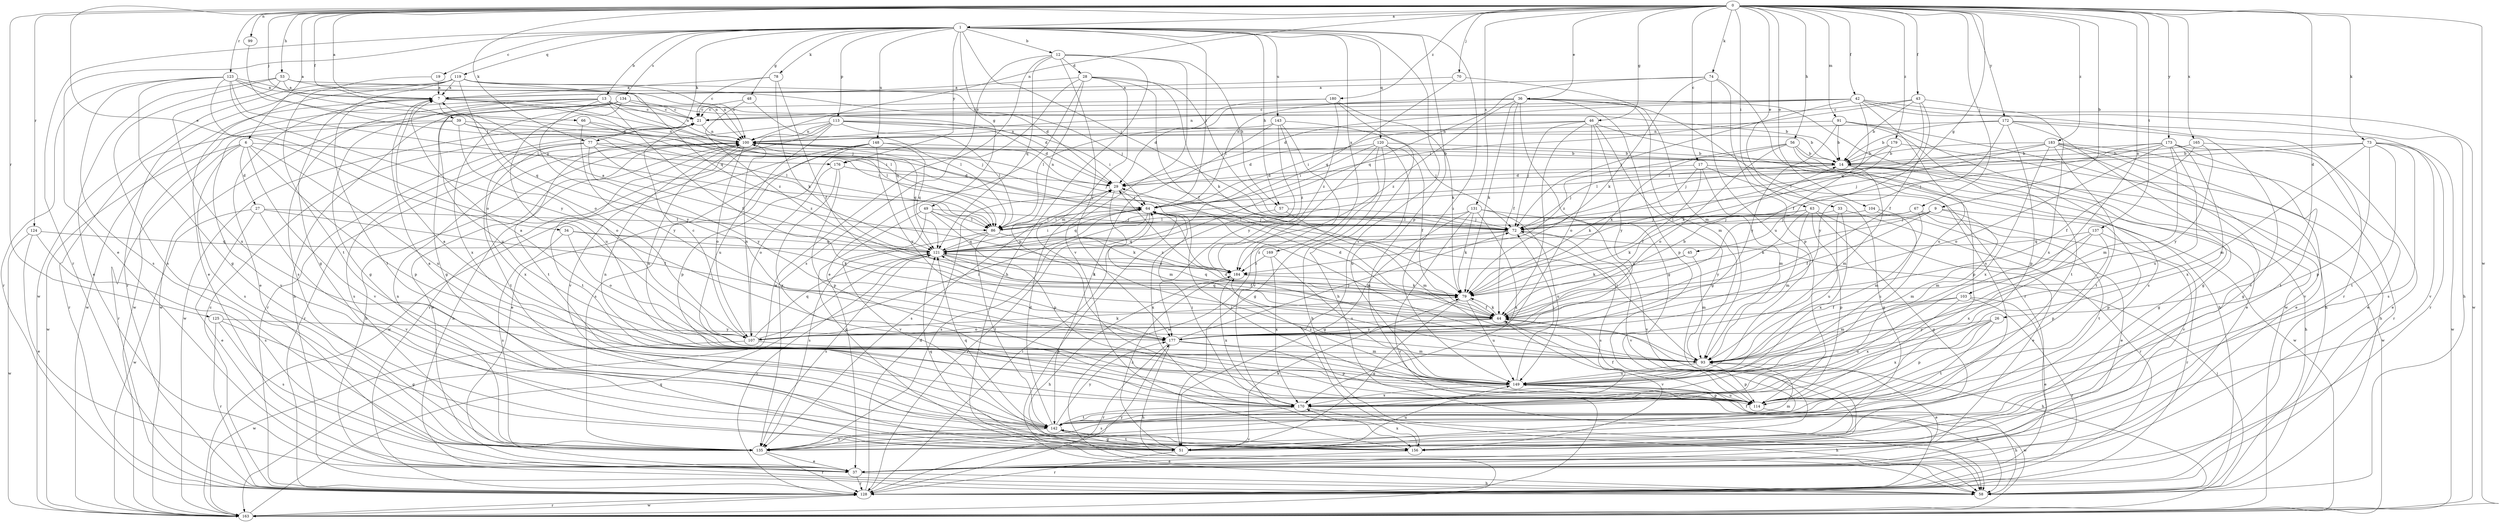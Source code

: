 strict digraph  {
0;
1;
6;
7;
9;
12;
13;
14;
17;
19;
21;
26;
27;
28;
29;
33;
34;
36;
37;
39;
42;
43;
44;
45;
46;
48;
49;
51;
53;
56;
57;
58;
63;
64;
66;
67;
70;
72;
73;
74;
77;
78;
79;
86;
91;
93;
99;
100;
103;
104;
107;
113;
114;
119;
120;
121;
123;
124;
125;
128;
131;
134;
135;
137;
142;
143;
148;
149;
156;
163;
165;
169;
170;
172;
173;
176;
177;
179;
180;
183;
184;
0 -> 1  [label=a];
0 -> 6  [label=a];
0 -> 7  [label=a];
0 -> 9  [label=b];
0 -> 17  [label=c];
0 -> 26  [label=d];
0 -> 33  [label=e];
0 -> 34  [label=e];
0 -> 36  [label=e];
0 -> 39  [label=f];
0 -> 42  [label=f];
0 -> 43  [label=f];
0 -> 45  [label=g];
0 -> 46  [label=g];
0 -> 53  [label=h];
0 -> 56  [label=h];
0 -> 63  [label=i];
0 -> 66  [label=j];
0 -> 67  [label=j];
0 -> 70  [label=j];
0 -> 73  [label=k];
0 -> 74  [label=k];
0 -> 77  [label=k];
0 -> 91  [label=m];
0 -> 99  [label=n];
0 -> 100  [label=n];
0 -> 103  [label=o];
0 -> 104  [label=o];
0 -> 123  [label=r];
0 -> 124  [label=r];
0 -> 125  [label=r];
0 -> 131  [label=s];
0 -> 137  [label=t];
0 -> 163  [label=w];
0 -> 165  [label=x];
0 -> 172  [label=y];
0 -> 173  [label=y];
0 -> 179  [label=z];
0 -> 180  [label=z];
0 -> 183  [label=z];
1 -> 12  [label=b];
1 -> 13  [label=b];
1 -> 19  [label=c];
1 -> 37  [label=e];
1 -> 48  [label=g];
1 -> 49  [label=g];
1 -> 57  [label=h];
1 -> 64  [label=i];
1 -> 72  [label=j];
1 -> 77  [label=k];
1 -> 78  [label=k];
1 -> 113  [label=p];
1 -> 114  [label=p];
1 -> 119  [label=q];
1 -> 120  [label=q];
1 -> 128  [label=r];
1 -> 134  [label=s];
1 -> 143  [label=u];
1 -> 148  [label=u];
1 -> 149  [label=u];
1 -> 156  [label=v];
1 -> 169  [label=x];
1 -> 176  [label=y];
6 -> 27  [label=d];
6 -> 114  [label=p];
6 -> 128  [label=r];
6 -> 135  [label=s];
6 -> 149  [label=u];
6 -> 156  [label=v];
6 -> 163  [label=w];
6 -> 176  [label=y];
7 -> 21  [label=c];
7 -> 37  [label=e];
7 -> 72  [label=j];
7 -> 86  [label=l];
7 -> 121  [label=q];
7 -> 142  [label=t];
7 -> 163  [label=w];
9 -> 44  [label=f];
9 -> 72  [label=j];
9 -> 79  [label=k];
9 -> 86  [label=l];
9 -> 93  [label=m];
9 -> 114  [label=p];
12 -> 28  [label=d];
12 -> 57  [label=h];
12 -> 58  [label=h];
12 -> 121  [label=q];
12 -> 156  [label=v];
12 -> 163  [label=w];
12 -> 176  [label=y];
12 -> 177  [label=y];
13 -> 14  [label=b];
13 -> 21  [label=c];
13 -> 44  [label=f];
13 -> 51  [label=g];
13 -> 100  [label=n];
13 -> 121  [label=q];
13 -> 135  [label=s];
13 -> 149  [label=u];
13 -> 163  [label=w];
13 -> 177  [label=y];
14 -> 29  [label=d];
14 -> 51  [label=g];
14 -> 58  [label=h];
14 -> 72  [label=j];
14 -> 93  [label=m];
14 -> 163  [label=w];
17 -> 29  [label=d];
17 -> 44  [label=f];
17 -> 51  [label=g];
17 -> 79  [label=k];
17 -> 93  [label=m];
17 -> 163  [label=w];
19 -> 7  [label=a];
19 -> 142  [label=t];
21 -> 100  [label=n];
21 -> 128  [label=r];
21 -> 163  [label=w];
26 -> 114  [label=p];
26 -> 142  [label=t];
26 -> 149  [label=u];
26 -> 170  [label=x];
26 -> 177  [label=y];
27 -> 37  [label=e];
27 -> 44  [label=f];
27 -> 86  [label=l];
27 -> 156  [label=v];
27 -> 163  [label=w];
28 -> 7  [label=a];
28 -> 37  [label=e];
28 -> 44  [label=f];
28 -> 72  [label=j];
28 -> 79  [label=k];
28 -> 93  [label=m];
28 -> 114  [label=p];
28 -> 135  [label=s];
29 -> 64  [label=i];
29 -> 93  [label=m];
29 -> 100  [label=n];
29 -> 135  [label=s];
33 -> 86  [label=l];
33 -> 128  [label=r];
33 -> 149  [label=u];
33 -> 170  [label=x];
34 -> 79  [label=k];
34 -> 107  [label=o];
34 -> 121  [label=q];
34 -> 135  [label=s];
36 -> 21  [label=c];
36 -> 29  [label=d];
36 -> 44  [label=f];
36 -> 51  [label=g];
36 -> 64  [label=i];
36 -> 79  [label=k];
36 -> 93  [label=m];
36 -> 114  [label=p];
36 -> 128  [label=r];
36 -> 163  [label=w];
36 -> 184  [label=z];
37 -> 58  [label=h];
37 -> 128  [label=r];
39 -> 64  [label=i];
39 -> 86  [label=l];
39 -> 100  [label=n];
39 -> 107  [label=o];
39 -> 128  [label=r];
39 -> 156  [label=v];
42 -> 21  [label=c];
42 -> 29  [label=d];
42 -> 44  [label=f];
42 -> 58  [label=h];
42 -> 72  [label=j];
42 -> 100  [label=n];
42 -> 128  [label=r];
42 -> 149  [label=u];
42 -> 163  [label=w];
43 -> 14  [label=b];
43 -> 21  [label=c];
43 -> 44  [label=f];
43 -> 64  [label=i];
43 -> 121  [label=q];
43 -> 170  [label=x];
44 -> 14  [label=b];
44 -> 29  [label=d];
44 -> 58  [label=h];
44 -> 79  [label=k];
44 -> 107  [label=o];
44 -> 121  [label=q];
44 -> 156  [label=v];
44 -> 177  [label=y];
45 -> 79  [label=k];
45 -> 93  [label=m];
45 -> 184  [label=z];
46 -> 44  [label=f];
46 -> 51  [label=g];
46 -> 58  [label=h];
46 -> 64  [label=i];
46 -> 72  [label=j];
46 -> 100  [label=n];
46 -> 107  [label=o];
46 -> 177  [label=y];
48 -> 21  [label=c];
48 -> 86  [label=l];
48 -> 184  [label=z];
49 -> 51  [label=g];
49 -> 72  [label=j];
49 -> 79  [label=k];
49 -> 86  [label=l];
49 -> 114  [label=p];
49 -> 156  [label=v];
51 -> 79  [label=k];
51 -> 121  [label=q];
51 -> 128  [label=r];
51 -> 142  [label=t];
51 -> 149  [label=u];
51 -> 184  [label=z];
53 -> 7  [label=a];
53 -> 29  [label=d];
53 -> 37  [label=e];
53 -> 100  [label=n];
53 -> 135  [label=s];
53 -> 170  [label=x];
56 -> 14  [label=b];
56 -> 37  [label=e];
56 -> 79  [label=k];
56 -> 107  [label=o];
56 -> 114  [label=p];
56 -> 184  [label=z];
57 -> 72  [label=j];
57 -> 93  [label=m];
57 -> 170  [label=x];
58 -> 100  [label=n];
63 -> 37  [label=e];
63 -> 51  [label=g];
63 -> 72  [label=j];
63 -> 79  [label=k];
63 -> 93  [label=m];
63 -> 114  [label=p];
63 -> 177  [label=y];
64 -> 58  [label=h];
64 -> 72  [label=j];
64 -> 86  [label=l];
64 -> 93  [label=m];
64 -> 121  [label=q];
64 -> 128  [label=r];
64 -> 135  [label=s];
66 -> 86  [label=l];
66 -> 100  [label=n];
66 -> 177  [label=y];
67 -> 72  [label=j];
67 -> 86  [label=l];
67 -> 93  [label=m];
67 -> 142  [label=t];
67 -> 156  [label=v];
70 -> 7  [label=a];
70 -> 93  [label=m];
70 -> 121  [label=q];
72 -> 121  [label=q];
72 -> 135  [label=s];
72 -> 156  [label=v];
72 -> 184  [label=z];
73 -> 14  [label=b];
73 -> 64  [label=i];
73 -> 93  [label=m];
73 -> 114  [label=p];
73 -> 135  [label=s];
73 -> 142  [label=t];
73 -> 156  [label=v];
73 -> 163  [label=w];
74 -> 7  [label=a];
74 -> 79  [label=k];
74 -> 114  [label=p];
74 -> 121  [label=q];
74 -> 135  [label=s];
74 -> 149  [label=u];
77 -> 14  [label=b];
77 -> 64  [label=i];
77 -> 135  [label=s];
77 -> 142  [label=t];
77 -> 170  [label=x];
77 -> 177  [label=y];
77 -> 184  [label=z];
78 -> 7  [label=a];
78 -> 21  [label=c];
78 -> 44  [label=f];
78 -> 79  [label=k];
79 -> 44  [label=f];
79 -> 51  [label=g];
79 -> 121  [label=q];
79 -> 149  [label=u];
86 -> 64  [label=i];
86 -> 121  [label=q];
86 -> 135  [label=s];
86 -> 142  [label=t];
86 -> 184  [label=z];
91 -> 14  [label=b];
91 -> 58  [label=h];
91 -> 100  [label=n];
91 -> 135  [label=s];
91 -> 142  [label=t];
91 -> 177  [label=y];
93 -> 7  [label=a];
93 -> 29  [label=d];
93 -> 37  [label=e];
93 -> 64  [label=i];
93 -> 114  [label=p];
93 -> 149  [label=u];
99 -> 86  [label=l];
100 -> 14  [label=b];
100 -> 37  [label=e];
100 -> 58  [label=h];
100 -> 72  [label=j];
100 -> 107  [label=o];
100 -> 121  [label=q];
100 -> 128  [label=r];
100 -> 142  [label=t];
100 -> 149  [label=u];
103 -> 37  [label=e];
103 -> 44  [label=f];
103 -> 93  [label=m];
103 -> 128  [label=r];
103 -> 170  [label=x];
104 -> 37  [label=e];
104 -> 72  [label=j];
104 -> 149  [label=u];
107 -> 21  [label=c];
107 -> 64  [label=i];
107 -> 79  [label=k];
107 -> 93  [label=m];
107 -> 100  [label=n];
107 -> 121  [label=q];
107 -> 163  [label=w];
113 -> 14  [label=b];
113 -> 29  [label=d];
113 -> 64  [label=i];
113 -> 86  [label=l];
113 -> 100  [label=n];
113 -> 128  [label=r];
113 -> 142  [label=t];
113 -> 149  [label=u];
113 -> 156  [label=v];
114 -> 44  [label=f];
114 -> 58  [label=h];
114 -> 64  [label=i];
114 -> 149  [label=u];
119 -> 7  [label=a];
119 -> 37  [label=e];
119 -> 51  [label=g];
119 -> 72  [label=j];
119 -> 100  [label=n];
119 -> 107  [label=o];
119 -> 121  [label=q];
119 -> 128  [label=r];
119 -> 163  [label=w];
120 -> 14  [label=b];
120 -> 29  [label=d];
120 -> 44  [label=f];
120 -> 51  [label=g];
120 -> 58  [label=h];
120 -> 64  [label=i];
120 -> 149  [label=u];
120 -> 163  [label=w];
121 -> 7  [label=a];
121 -> 44  [label=f];
121 -> 64  [label=i];
121 -> 79  [label=k];
121 -> 128  [label=r];
121 -> 135  [label=s];
121 -> 184  [label=z];
123 -> 7  [label=a];
123 -> 51  [label=g];
123 -> 72  [label=j];
123 -> 86  [label=l];
123 -> 100  [label=n];
123 -> 107  [label=o];
123 -> 128  [label=r];
123 -> 135  [label=s];
123 -> 177  [label=y];
124 -> 37  [label=e];
124 -> 121  [label=q];
124 -> 135  [label=s];
124 -> 163  [label=w];
125 -> 51  [label=g];
125 -> 128  [label=r];
125 -> 135  [label=s];
125 -> 177  [label=y];
128 -> 21  [label=c];
128 -> 29  [label=d];
128 -> 44  [label=f];
128 -> 64  [label=i];
128 -> 163  [label=w];
128 -> 177  [label=y];
131 -> 51  [label=g];
131 -> 79  [label=k];
131 -> 86  [label=l];
131 -> 128  [label=r];
131 -> 149  [label=u];
131 -> 156  [label=v];
131 -> 170  [label=x];
134 -> 21  [label=c];
134 -> 29  [label=d];
134 -> 51  [label=g];
134 -> 58  [label=h];
134 -> 149  [label=u];
134 -> 163  [label=w];
134 -> 170  [label=x];
135 -> 37  [label=e];
135 -> 93  [label=m];
135 -> 100  [label=n];
135 -> 128  [label=r];
137 -> 93  [label=m];
137 -> 114  [label=p];
137 -> 121  [label=q];
137 -> 128  [label=r];
137 -> 170  [label=x];
142 -> 7  [label=a];
142 -> 29  [label=d];
142 -> 51  [label=g];
142 -> 121  [label=q];
142 -> 135  [label=s];
142 -> 156  [label=v];
142 -> 177  [label=y];
143 -> 72  [label=j];
143 -> 100  [label=n];
143 -> 142  [label=t];
143 -> 156  [label=v];
143 -> 177  [label=y];
143 -> 184  [label=z];
148 -> 14  [label=b];
148 -> 37  [label=e];
148 -> 114  [label=p];
148 -> 121  [label=q];
148 -> 135  [label=s];
148 -> 163  [label=w];
148 -> 177  [label=y];
149 -> 7  [label=a];
149 -> 58  [label=h];
149 -> 72  [label=j];
149 -> 114  [label=p];
149 -> 163  [label=w];
149 -> 170  [label=x];
149 -> 184  [label=z];
156 -> 37  [label=e];
156 -> 170  [label=x];
163 -> 72  [label=j];
163 -> 121  [label=q];
163 -> 128  [label=r];
165 -> 14  [label=b];
165 -> 37  [label=e];
165 -> 44  [label=f];
165 -> 177  [label=y];
169 -> 149  [label=u];
169 -> 170  [label=x];
169 -> 184  [label=z];
170 -> 58  [label=h];
170 -> 64  [label=i];
170 -> 100  [label=n];
170 -> 135  [label=s];
170 -> 142  [label=t];
172 -> 14  [label=b];
172 -> 51  [label=g];
172 -> 100  [label=n];
172 -> 114  [label=p];
172 -> 128  [label=r];
172 -> 156  [label=v];
172 -> 177  [label=y];
173 -> 14  [label=b];
173 -> 37  [label=e];
173 -> 72  [label=j];
173 -> 86  [label=l];
173 -> 93  [label=m];
173 -> 107  [label=o];
173 -> 142  [label=t];
173 -> 149  [label=u];
173 -> 170  [label=x];
176 -> 29  [label=d];
176 -> 107  [label=o];
176 -> 114  [label=p];
176 -> 170  [label=x];
177 -> 58  [label=h];
177 -> 72  [label=j];
177 -> 93  [label=m];
177 -> 114  [label=p];
177 -> 128  [label=r];
179 -> 14  [label=b];
179 -> 58  [label=h];
179 -> 72  [label=j];
179 -> 79  [label=k];
180 -> 21  [label=c];
180 -> 58  [label=h];
180 -> 79  [label=k];
180 -> 86  [label=l];
180 -> 184  [label=z];
183 -> 14  [label=b];
183 -> 37  [label=e];
183 -> 51  [label=g];
183 -> 72  [label=j];
183 -> 86  [label=l];
183 -> 128  [label=r];
183 -> 142  [label=t];
183 -> 156  [label=v];
183 -> 170  [label=x];
184 -> 58  [label=h];
184 -> 79  [label=k];
184 -> 100  [label=n];
184 -> 170  [label=x];
}
